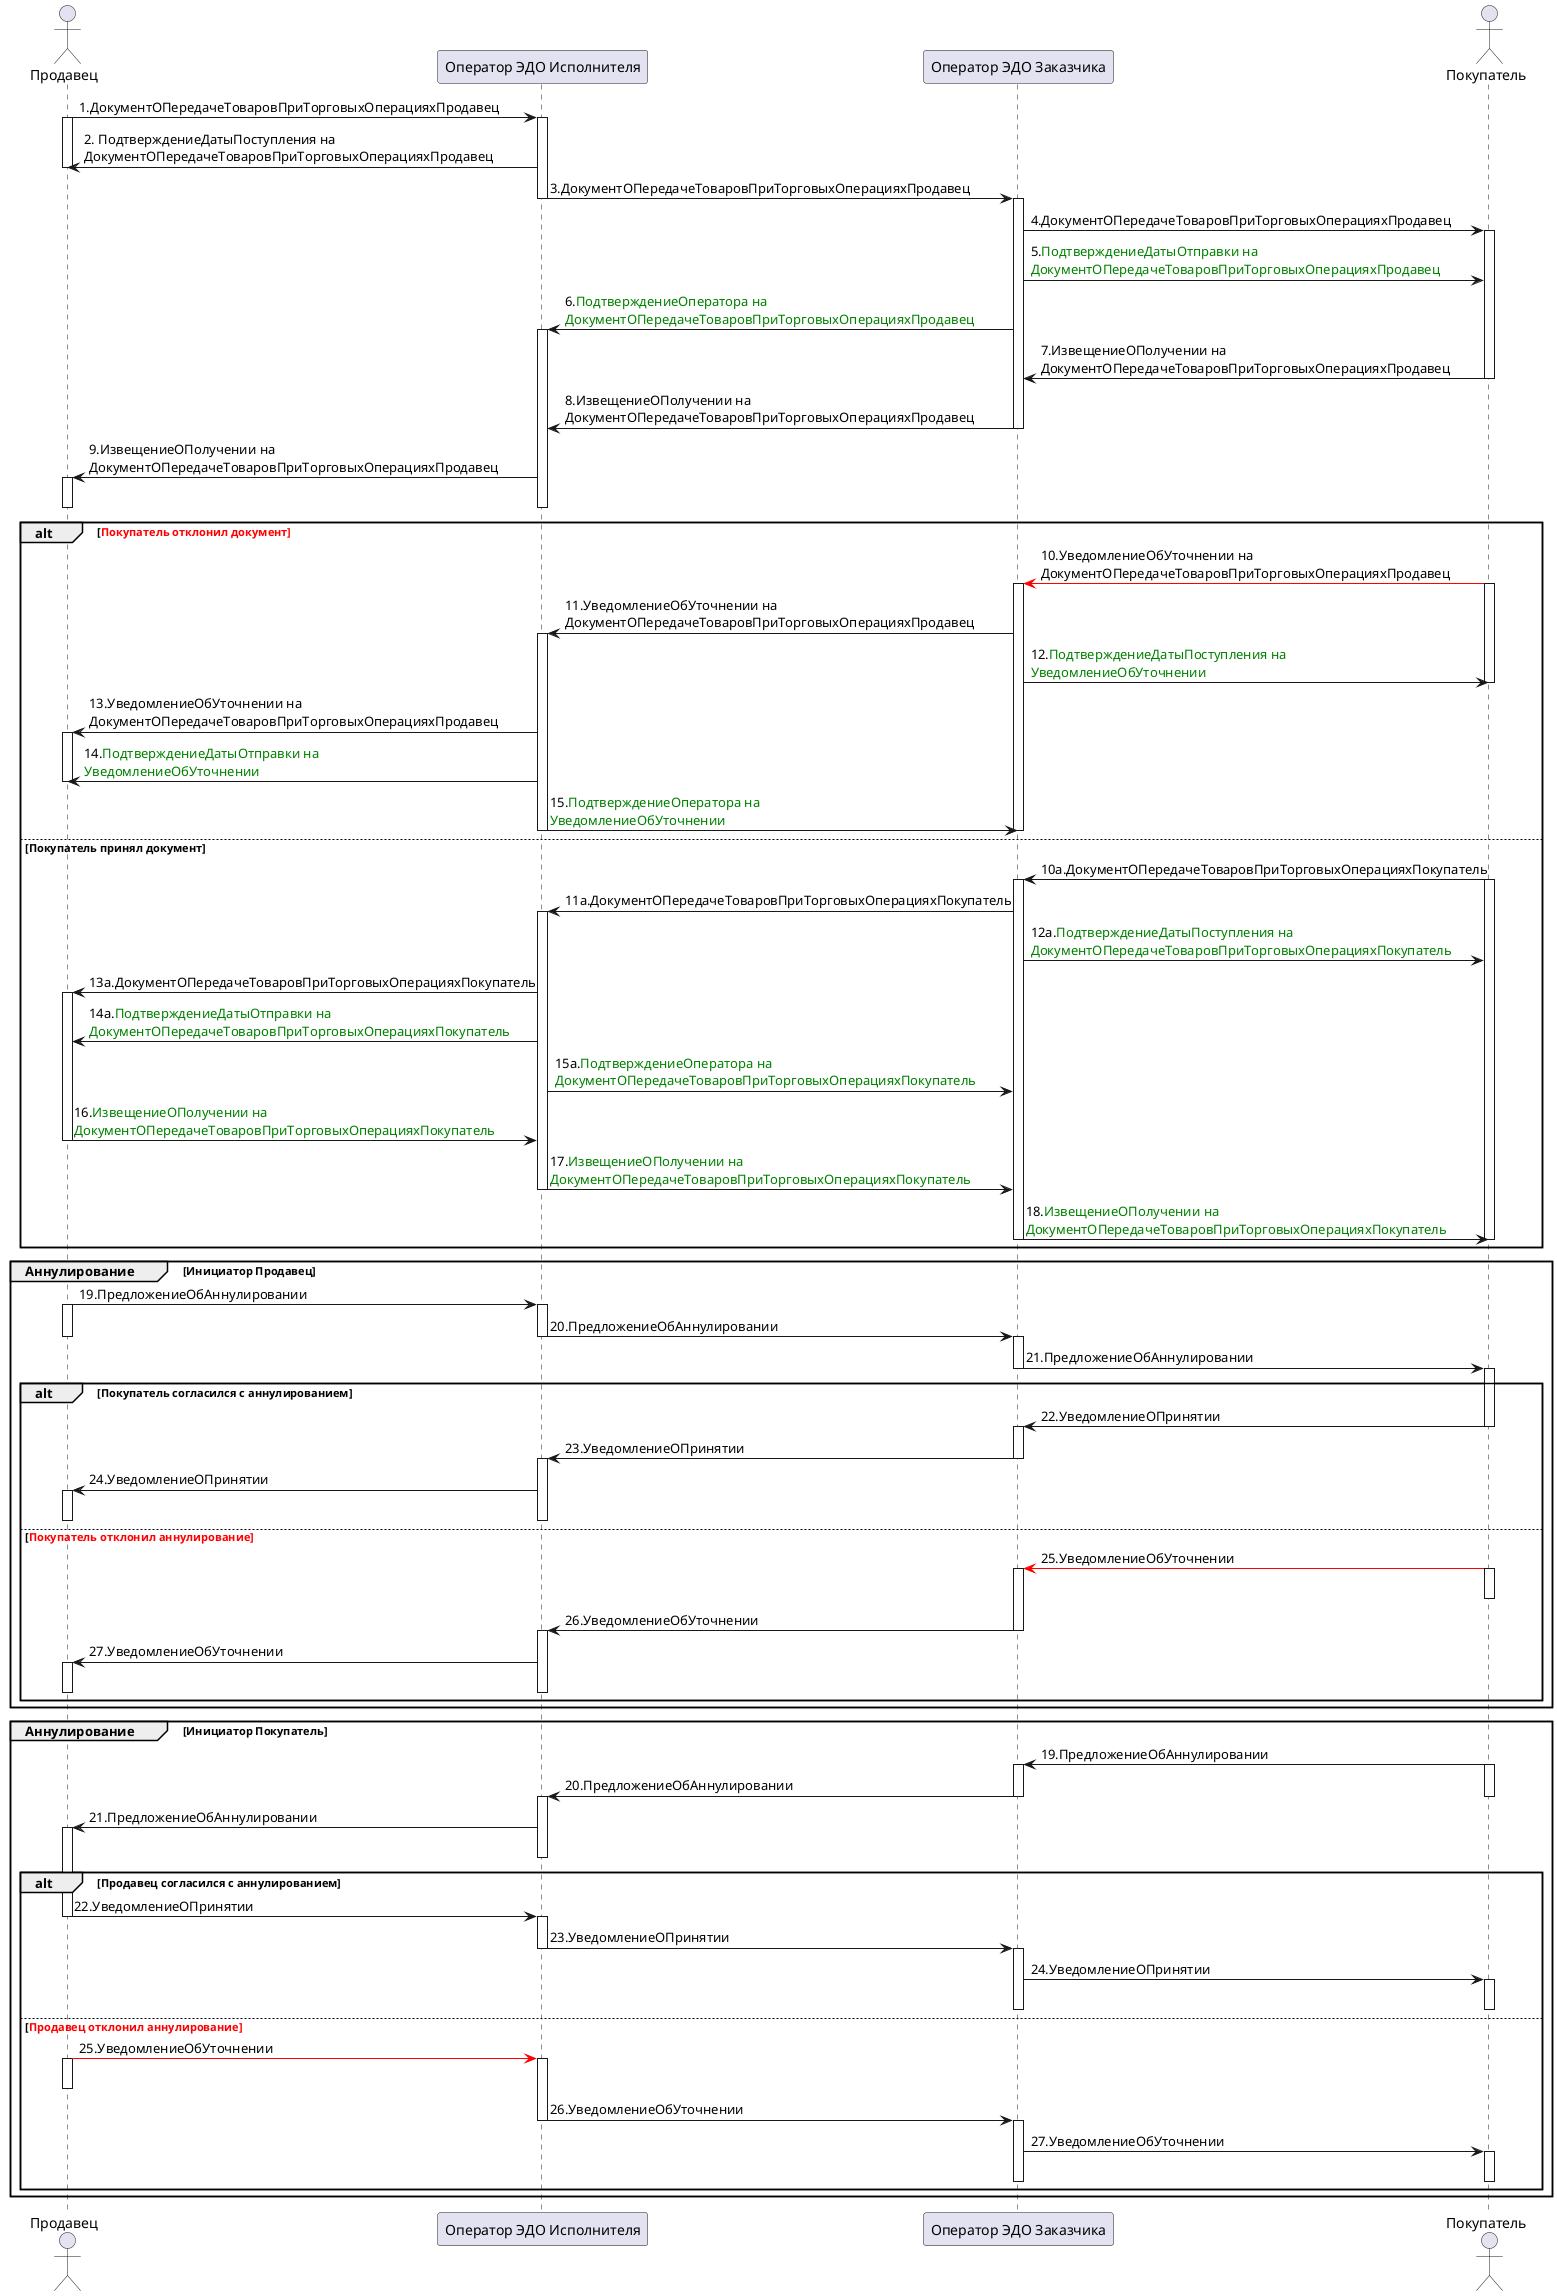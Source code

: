 @startuml Оператор.Торг 12 ДО 26
!$Отправитель = "Продавец"
!$Получатель = "Покупатель"
!$Т1 = "ДокументОПередачеТоваровПриТорговыхОперацияхПродавец"
!$Т2 = "ДокументОПередачеТоваровПриТорговыхОперацияхПокупатель"
!$ПДП = "ПодтверждениеДатыПоступления"
!$ПДО = "ПодтверждениеДатыОтправки"
!$ПДОО = "ПодтверждениеОператора"
!$ИОП = "ИзвещениеОПолучении"
!$УОУ = "УведомлениеОбУточнении"
!$ПОА = "ПредложениеОбАннулировании"
!$УОП = "УведомлениеОПринятии"
actor $Отправитель as user
participant "Оператор ЭДО Исполнителя" as prod
participant "Оператор ЭДО Заказчика" as pok
actor $Получатель as user1
   user -> prod: 1.$Т1
   activate user
   activate prod
   prod  -> user: 2. $ПДП на\n$Т1
  deactivate user
  prod -> pok: 3.$Т1
  deactivate prod
  activate pok
  pok -> user1: 4.$Т1
  activate user1
  pok -> user1: 5.<font color=green>$ПДО на\n<font color=green>$Т1
  pok -> prod: 6.<font color=green>$ПДОО на\n<font color=green>$Т1
  activate prod
  user1 -> pok: 7.$ИОП на\n$Т1
  deactivate user1
  pok -> prod: 8.$ИОП на\n$Т1
  deactivate pok
  prod -> user: 9.$ИОП на\n$Т1
  activate user
  deactivate user
  deactivate prod
   alt <font color=Red>$Получатель отклонил документ
     user1  -[#red]> pok: 10.$УОУ на\n$Т1
     activate user1
     activate pok
     pok -> prod: 11.$УОУ на\n$Т1
     activate prod
     pok -> user1: 12.<font color=green>$ПДП на\n<font color=green>$УОУ
     deactivate user1
     prod -> user: 13.$УОУ на\n$Т1
     activate user
     prod -> user: 14.<font color=green>$ПДО на\n<font color=green>$УОУ
     deactivate user
     prod -> pok: 15.<font color=green>$ПДОО на\n<font color=green>$УОУ
   deactivate prod
   deactivate pok
 else $Получатель принял документ
     user1  -> pok: 10а.$Т2
     activate user1
     activate pok
     pok -> prod: 11а.$Т2
     activate prod
     pok -> user1: 12а.<font color=green>$ПДП на\n<font color=green>$Т2
     prod -> user: 13а.$Т2
     activate user
     prod -> user: 14а.<font color=green>$ПДО на\n<font color=green>$Т2
     prod -> pok: 15а.<font color=green>$ПДОО на\n<font color=green>$Т2
     user -> prod: 16.<font color=green>$ИОП на\n<font color=green>$Т2
     deactivate user
     prod -> pok: 17.<font color=green>$ИОП на\n<font color=green>$Т2
     deactivate prod
     pok -> user1: 18.<font color=green>$ИОП на\n<font color=green>$Т2
    deactivate pok
   deactivate user1
   end
   group Аннулирование [Инициатор $Отправитель]
   user -> prod: 19.$ПОА
    activate user
    activate prod
   prod -> pok: 20.$ПОА
   deactivate user
  activate pok
  deactivate prod
   pok -> user1: 21.$ПОА
  deactivate pok
  activate user1
  alt $Получатель согласился с аннулированием
  user1 -> pok: 22.$УОП
  deactivate user1
  activate pok
  pok -> prod: 23.$УОП
  deactivate pok
  activate prod
  prod -> user: 24.$УОП
  activate user
  deactivate prod
  deactivate user
  else <font color=Red>$Получатель отклонил аннулирование
  user1 -[#red]> pok: 25.$УОУ
  activate user1
  deactivate user1
  activate pok
  pok -> prod: 26.$УОУ
  deactivate pok
  activate prod
  prod -> user: 27.$УОУ
  activate user
  deactivate prod
  deactivate user
  end
  end
  group Аннулирование [Инициатор $Получатель]
   user1 -> pok: 19.$ПОА
    activate user1
    activate pok
   pok -> prod: 20.$ПОА
   deactivate user1
  activate prod
  deactivate pok
   prod -> user: 21.$ПОА
   activate user
  deactivate prod
  alt $Отправитель согласился с аннулированием
  user -> prod: 22.$УОП
  deactivate user
   activate prod
  prod -> pok: 23.$УОП
  deactivate prod
  activate pok
  pok -> user1: 24.$УОП
  activate user1
  deactivate pok
  deactivate user1
  else <font color=Red>$Отправитель отклонил аннулирование
  user -[#red]> prod: 25.$УОУ
  activate user
  deactivate user
  activate prod
  prod -> pok: 26.$УОУ
  deactivate prod
  activate pok
  pok -> user1: 27.$УОУ
  activate user1
  deactivate pok
  deactivate user1
  end
  end
@enduml